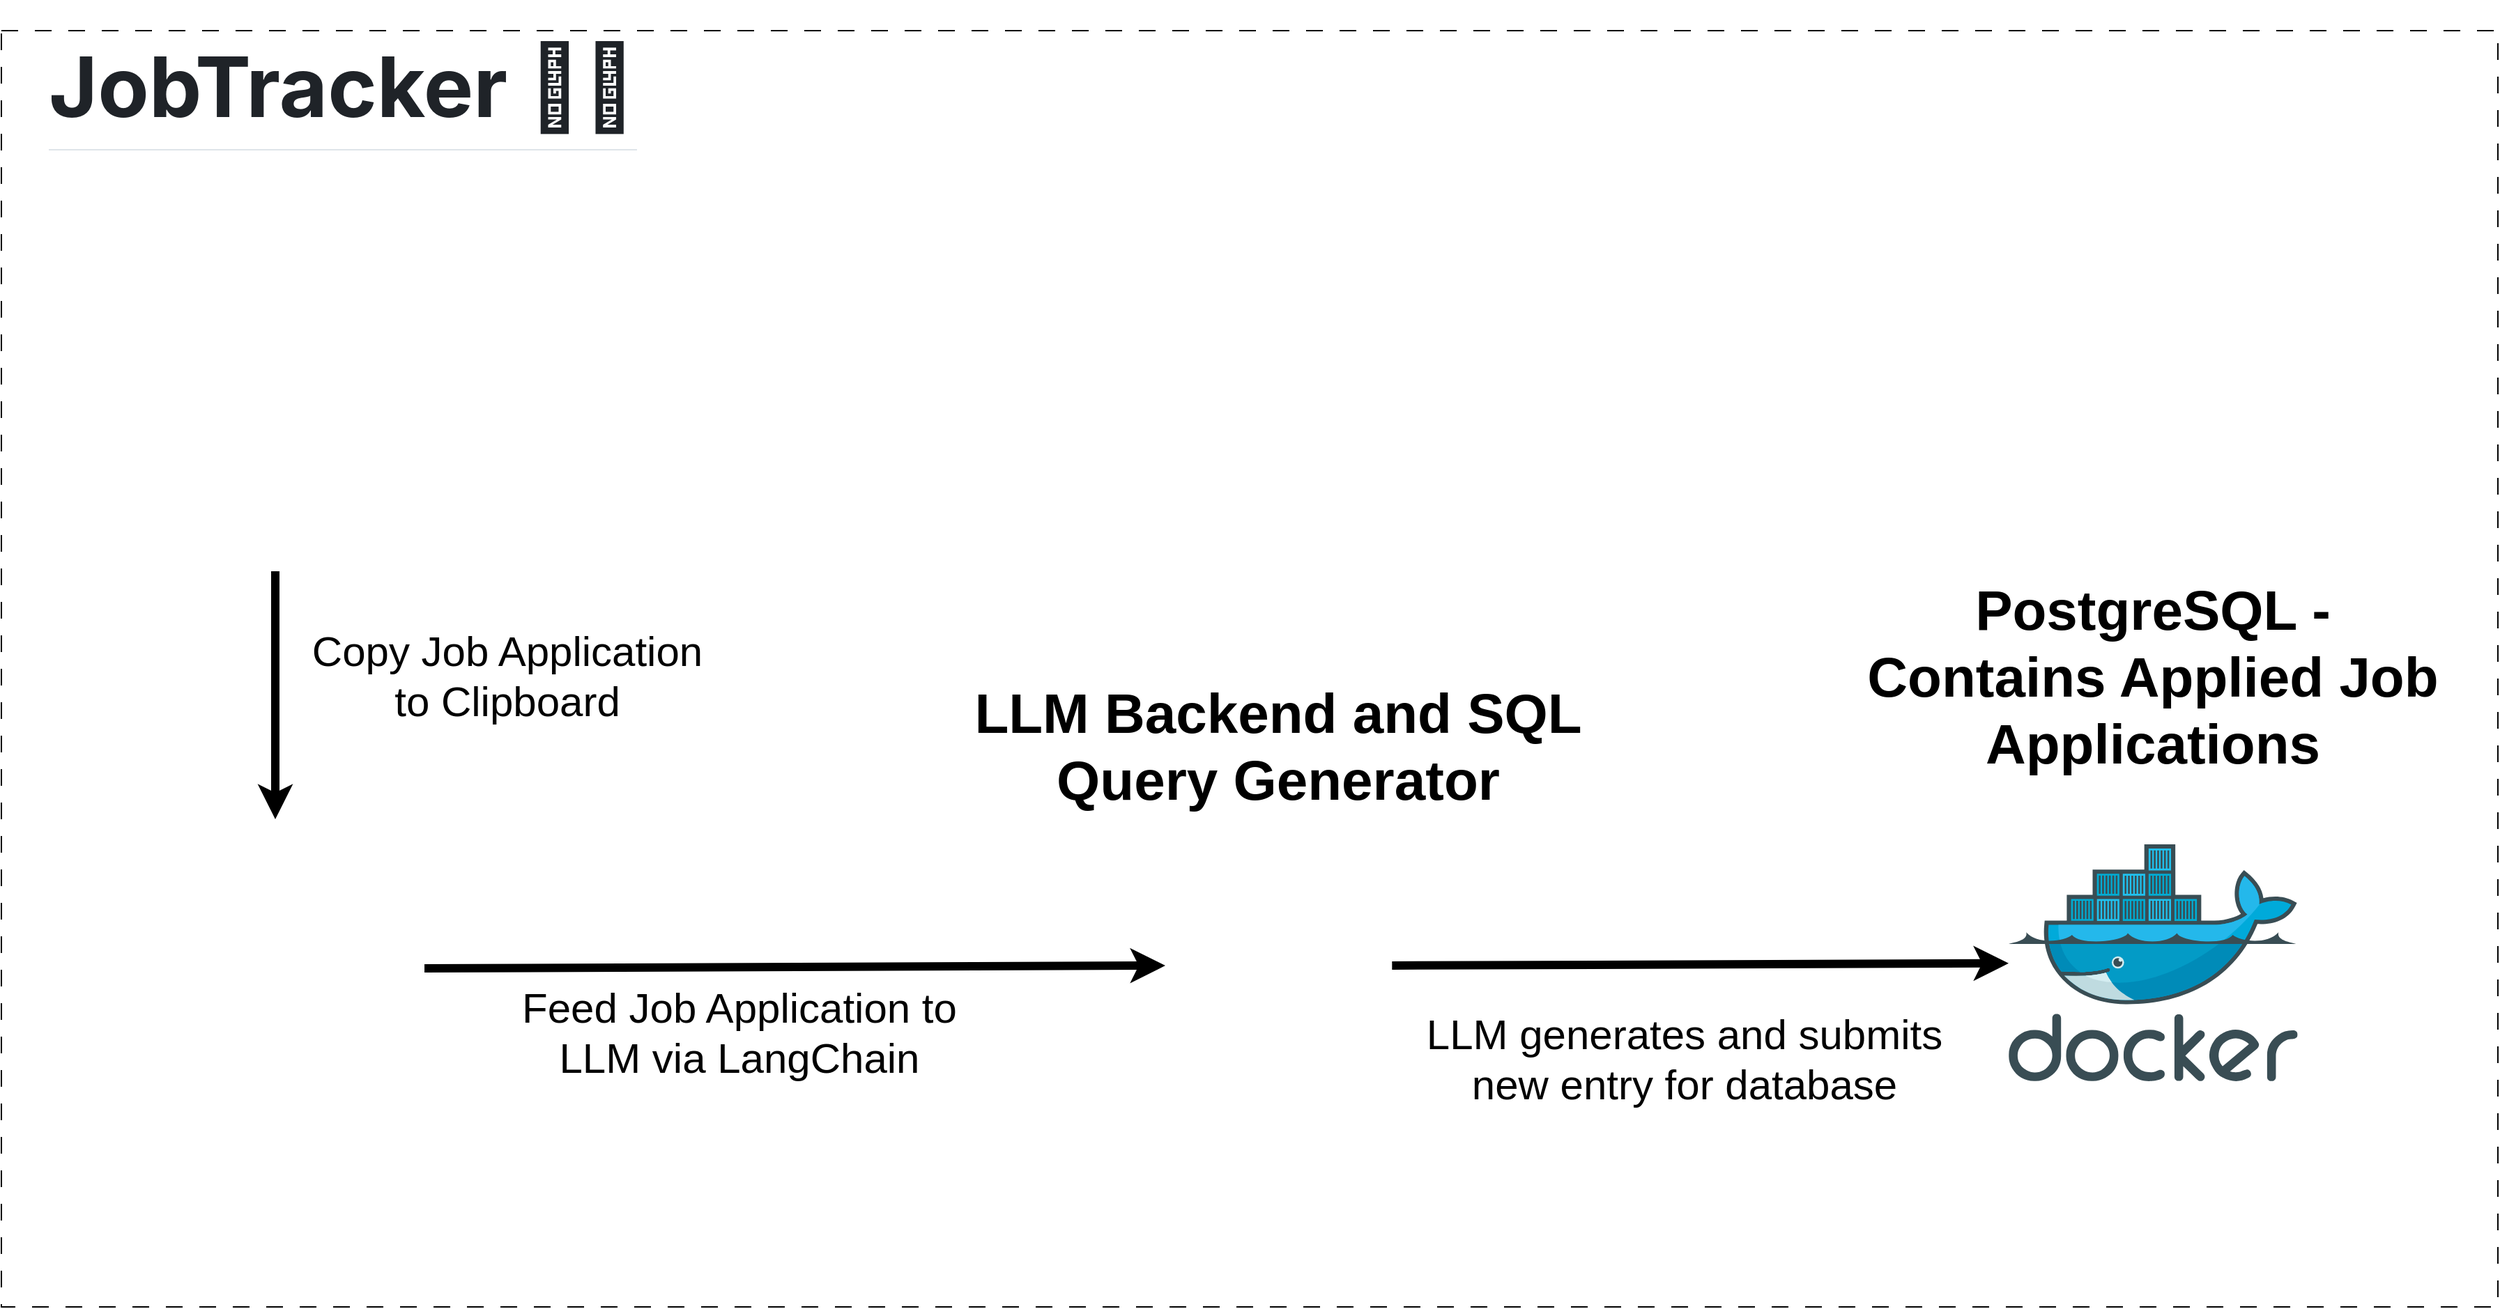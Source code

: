 <mxfile version="27.0.8">
  <diagram name="Page-1" id="7VVW7RhKtOdaTwRKrOq3">
    <mxGraphModel dx="2536" dy="1611" grid="0" gridSize="10" guides="1" tooltips="1" connect="1" arrows="1" fold="1" page="0" pageScale="1" pageWidth="850" pageHeight="1100" math="0" shadow="0">
      <root>
        <mxCell id="0" />
        <mxCell id="1" parent="0" />
        <UserObject label="" id="mW64vi7ED2LSjnERxqB2-2">
          <mxCell style="rounded=0;whiteSpace=wrap;html=1;dashed=1;dashPattern=12 12;" vertex="1" parent="1">
            <mxGeometry x="-147" y="68" width="1791" height="916" as="geometry" />
          </mxCell>
        </UserObject>
        <mxCell id="mW64vi7ED2LSjnERxqB2-3" value="&lt;h1 style=&quot;box-sizing: border-box; margin: 24px 0px 16px; line-height: 1.25; padding-bottom: 0.3em; border-bottom: 1px solid rgba(209, 217, 224, 0.7); color: rgb(31, 35, 40); font-family: -apple-system, &amp;quot;system-ui&amp;quot;, &amp;quot;Segoe UI&amp;quot;, &amp;quot;Noto Sans&amp;quot;, Helvetica, Arial, sans-serif, &amp;quot;Apple Color Emoji&amp;quot;, &amp;quot;Segoe UI Emoji&amp;quot;; text-align: start; background-color: rgb(255, 255, 255);&quot; dir=&quot;auto&quot; class=&quot;heading-element&quot; tabindex=&quot;-1&quot;&gt;&lt;font style=&quot;font-size: 60px;&quot;&gt;JobTracker 💼🦙&lt;/font&gt;&lt;/h1&gt;" style="text;html=1;align=center;verticalAlign=middle;whiteSpace=wrap;rounded=0;" vertex="1" parent="1">
          <mxGeometry x="-146" y="65" width="488" height="86" as="geometry" />
        </mxCell>
        <mxCell id="mW64vi7ED2LSjnERxqB2-5" value="&lt;span style=&quot;font-size: 40px;&quot;&gt;&lt;b&gt;PostgreSQL -&lt;/b&gt;&lt;/span&gt;&lt;div&gt;&lt;span style=&quot;font-size: 40px;&quot;&gt;&lt;b&gt;Contains Applied Job Applications&lt;/b&gt;&lt;/span&gt;&lt;/div&gt;" style="text;html=1;align=center;verticalAlign=middle;whiteSpace=wrap;rounded=0;" vertex="1" parent="1">
          <mxGeometry x="1160.16" y="411.5" width="473" height="239" as="geometry" />
        </mxCell>
        <mxCell id="mW64vi7ED2LSjnERxqB2-4" value="" style="image;sketch=0;aspect=fixed;html=1;points=[];align=center;fontSize=12;image=img/lib/mscae/Docker.svg;" vertex="1" parent="1">
          <mxGeometry x="1293" y="652" width="207.32" height="170" as="geometry" />
        </mxCell>
        <mxCell id="mW64vi7ED2LSjnERxqB2-7" value="" style="shape=image;verticalLabelPosition=bottom;labelBackgroundColor=default;verticalAlign=top;aspect=fixed;imageAspect=0;image=https://ih1.redbubble.net/image.5611428487.053/st,small,507x507-pad,600x600,f8f8f8.jpg;clipPath=inset(17.67% 22.67% 17.67% 23.67% round 1%);" vertex="1" parent="1">
          <mxGeometry x="688" y="641" width="162.66" height="196" as="geometry" />
        </mxCell>
        <mxCell id="mW64vi7ED2LSjnERxqB2-9" value="" style="shape=image;verticalLabelPosition=bottom;labelBackgroundColor=default;verticalAlign=top;aspect=fixed;imageAspect=0;image=https://cdn-icons-png.flaticon.com/512/13441/13441753.png;" vertex="1" parent="1">
          <mxGeometry x="-49" y="259" width="197" height="197" as="geometry" />
        </mxCell>
        <mxCell id="mW64vi7ED2LSjnERxqB2-10" value="" style="shape=image;verticalLabelPosition=bottom;labelBackgroundColor=default;verticalAlign=top;aspect=fixed;imageAspect=0;image=https://kajabi-storefronts-production.kajabi-cdn.com/kajabi-storefronts-production/file-uploads/blogs/22606/images/b481620-88b6-27ee-4ecf-af140aa0_0_BKOvjpzn6SPKs81L.png;clipPath=inset(35.21% 10% 32.25% 9.67%);" vertex="1" parent="1">
          <mxGeometry x="508.63" y="401" width="521.41" height="119" as="geometry" />
        </mxCell>
        <mxCell id="mW64vi7ED2LSjnERxqB2-14" value="" style="shape=image;verticalLabelPosition=bottom;labelBackgroundColor=default;verticalAlign=top;aspect=fixed;imageAspect=0;image=https://images.vexels.com/media/users/3/205965/isolated/preview/746864a197dde979ee1a73548317f1f0-clipboard-paper-stroke-icon.png;" vertex="1" parent="1">
          <mxGeometry x="-57.5" y="634" width="214" height="214" as="geometry" />
        </mxCell>
        <mxCell id="mW64vi7ED2LSjnERxqB2-15" value="" style="endArrow=classic;html=1;rounded=0;exitX=0.5;exitY=1;exitDx=0;exitDy=0;strokeWidth=6;" edge="1" parent="1" source="mW64vi7ED2LSjnERxqB2-9" target="mW64vi7ED2LSjnERxqB2-14">
          <mxGeometry width="50" height="50" relative="1" as="geometry">
            <mxPoint x="699" y="730" as="sourcePoint" />
            <mxPoint x="749" y="680" as="targetPoint" />
          </mxGeometry>
        </mxCell>
        <mxCell id="mW64vi7ED2LSjnERxqB2-16" value="&lt;font style=&quot;font-size: 30px;&quot;&gt;Copy Job Application to Clipboard&lt;/font&gt;" style="text;html=1;align=center;verticalAlign=middle;whiteSpace=wrap;rounded=0;" vertex="1" parent="1">
          <mxGeometry x="74" y="490.5" width="284" height="81" as="geometry" />
        </mxCell>
        <mxCell id="mW64vi7ED2LSjnERxqB2-17" value="&lt;font style=&quot;font-size: 40px;&quot;&gt;&lt;b style=&quot;&quot;&gt;LLM Backend and SQL Query Generator&lt;/b&gt;&lt;/font&gt;" style="text;html=1;align=center;verticalAlign=middle;whiteSpace=wrap;rounded=0;" vertex="1" parent="1">
          <mxGeometry x="549.33" y="539" width="440" height="83" as="geometry" />
        </mxCell>
        <mxCell id="mW64vi7ED2LSjnERxqB2-18" value="" style="endArrow=classic;html=1;rounded=0;exitX=1;exitY=0.5;exitDx=0;exitDy=0;entryX=0;entryY=0.5;entryDx=0;entryDy=0;strokeWidth=6;" edge="1" parent="1" source="mW64vi7ED2LSjnERxqB2-14" target="mW64vi7ED2LSjnERxqB2-7">
          <mxGeometry width="50" height="50" relative="1" as="geometry">
            <mxPoint x="699" y="585" as="sourcePoint" />
            <mxPoint x="749" y="535" as="targetPoint" />
          </mxGeometry>
        </mxCell>
        <mxCell id="mW64vi7ED2LSjnERxqB2-19" value="" style="endArrow=classic;html=1;rounded=0;exitX=1;exitY=0.5;exitDx=0;exitDy=0;strokeWidth=6;" edge="1" parent="1" source="mW64vi7ED2LSjnERxqB2-7" target="mW64vi7ED2LSjnERxqB2-4">
          <mxGeometry width="50" height="50" relative="1" as="geometry">
            <mxPoint x="447" y="840" as="sourcePoint" />
            <mxPoint x="979" y="838" as="targetPoint" />
          </mxGeometry>
        </mxCell>
        <mxCell id="mW64vi7ED2LSjnERxqB2-20" value="&lt;font style=&quot;font-size: 30px;&quot;&gt;Feed Job Application to LLM via LangChain&lt;/font&gt;" style="text;html=1;align=center;verticalAlign=middle;whiteSpace=wrap;rounded=0;" vertex="1" parent="1">
          <mxGeometry x="199" y="760" width="367" height="54" as="geometry" />
        </mxCell>
        <mxCell id="mW64vi7ED2LSjnERxqB2-21" value="&lt;font style=&quot;font-size: 30px;&quot;&gt;LLM generates and submits new entry for database&lt;/font&gt;" style="text;html=1;align=center;verticalAlign=middle;whiteSpace=wrap;rounded=0;" vertex="1" parent="1">
          <mxGeometry x="855" y="740" width="411" height="132" as="geometry" />
        </mxCell>
      </root>
    </mxGraphModel>
  </diagram>
</mxfile>
